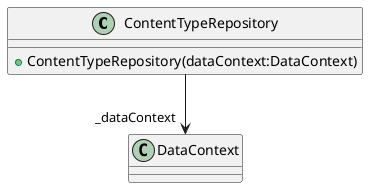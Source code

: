 @startuml
class ContentTypeRepository {
    + ContentTypeRepository(dataContext:DataContext)
}
ContentTypeRepository --> "_dataContext" DataContext
@enduml
